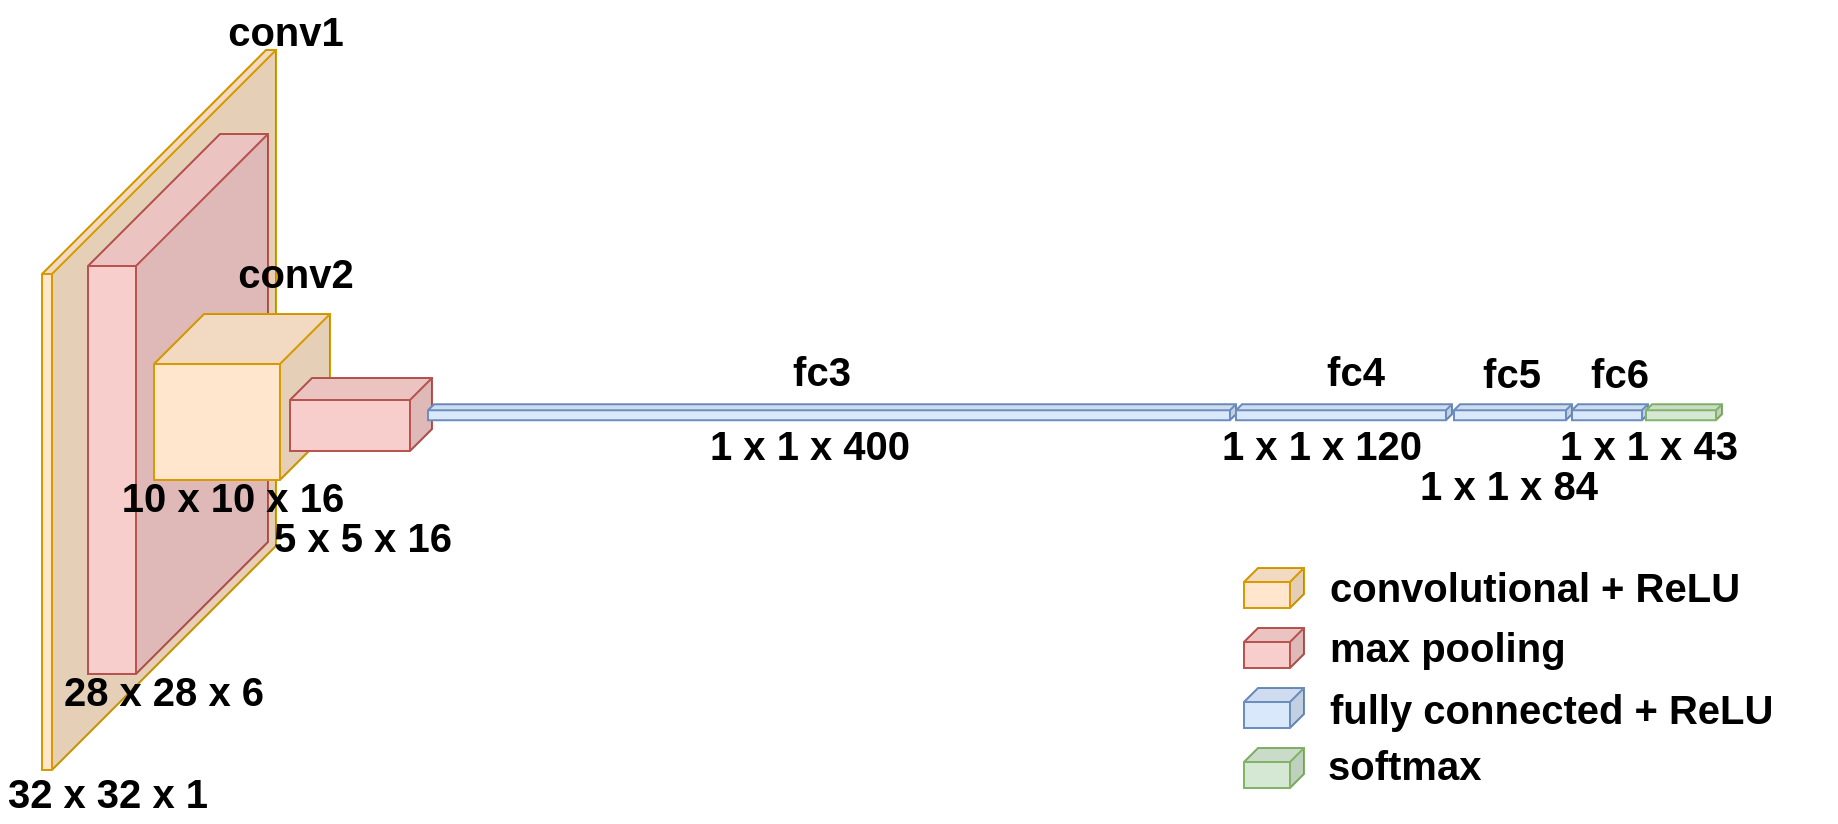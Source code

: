 <?xml version="1.0" encoding="UTF-8"?>
<mxfile version="20.2.8" type="google"><diagram id="QJjx0-fPxzvcmYibJWj1" name="Page-1"><mxGraphModel dx="1051" dy="520" grid="1" gridSize="10" guides="1" tooltips="1" connect="1" arrows="1" fold="1" page="1" pageScale="1" pageWidth="827" pageHeight="583" math="0" shadow="0"><root><mxCell id="0"/><mxCell id="1" parent="0"/><mxCell id="4f-DMQIj-ya-iA7LCkDa-2" value="" style="shape=cube;whiteSpace=wrap;html=1;boundedLbl=1;backgroundOutline=1;darkOpacity=0.05;darkOpacity2=0.1;size=112;direction=east;flipH=1;fillColor=#ffe6cc;strokeColor=#d79b00;fontSize=20;fontStyle=1" parent="1" vertex="1"><mxGeometry x="223" y="118" width="117" height="360" as="geometry"/></mxCell><mxCell id="4f-DMQIj-ya-iA7LCkDa-3" value="" style="shape=cube;whiteSpace=wrap;html=1;boundedLbl=1;backgroundOutline=1;darkOpacity=0.05;darkOpacity2=0.1;size=66;direction=east;flipH=1;fillColor=#f8cecc;strokeColor=#b85450;fontSize=20;fontStyle=1" parent="1" vertex="1"><mxGeometry x="246" y="160" width="90" height="270" as="geometry"/></mxCell><mxCell id="4f-DMQIj-ya-iA7LCkDa-5" value="" style="shape=cube;whiteSpace=wrap;html=1;boundedLbl=1;backgroundOutline=1;darkOpacity=0.05;darkOpacity2=0.1;size=25;direction=east;flipH=1;fillColor=#ffe6cc;strokeColor=#d79b00;fontSize=20;fontStyle=1" parent="1" vertex="1"><mxGeometry x="279" y="250" width="88" height="83" as="geometry"/></mxCell><mxCell id="4f-DMQIj-ya-iA7LCkDa-19" value="" style="shape=cube;whiteSpace=wrap;html=1;boundedLbl=1;backgroundOutline=1;darkOpacity=0.05;darkOpacity2=0.1;size=11;direction=east;flipH=1;fillColor=#f8cecc;strokeColor=#b85450;fontSize=20;fontStyle=1" parent="1" vertex="1"><mxGeometry x="347" y="282" width="71" height="36.5" as="geometry"/></mxCell><mxCell id="4f-DMQIj-ya-iA7LCkDa-20" value="" style="shape=cube;whiteSpace=wrap;html=1;boundedLbl=1;backgroundOutline=1;darkOpacity=0.05;darkOpacity2=0.1;size=3;direction=east;flipH=1;fillColor=#dae8fc;strokeColor=#6c8ebf;fontSize=20;fontStyle=1" parent="1" vertex="1"><mxGeometry x="416" y="295.12" width="404" height="8" as="geometry"/></mxCell><mxCell id="4f-DMQIj-ya-iA7LCkDa-21" value="" style="shape=cube;whiteSpace=wrap;html=1;boundedLbl=1;backgroundOutline=1;darkOpacity=0.05;darkOpacity2=0.1;size=3;direction=east;flipH=1;fillColor=#dae8fc;strokeColor=#6c8ebf;fontSize=20;fontStyle=1" parent="1" vertex="1"><mxGeometry x="820" y="295.13" width="108" height="8" as="geometry"/></mxCell><mxCell id="4f-DMQIj-ya-iA7LCkDa-22" value="" style="shape=cube;whiteSpace=wrap;html=1;boundedLbl=1;backgroundOutline=1;darkOpacity=0.05;darkOpacity2=0.1;size=3;direction=east;flipH=1;fillColor=#dae8fc;strokeColor=#6c8ebf;fontSize=20;fontStyle=1" parent="1" vertex="1"><mxGeometry x="988" y="295.13" width="38" height="8" as="geometry"/></mxCell><mxCell id="4f-DMQIj-ya-iA7LCkDa-23" value="" style="shape=cube;whiteSpace=wrap;html=1;boundedLbl=1;backgroundOutline=1;darkOpacity=0.05;darkOpacity2=0.1;size=7;direction=east;flipH=1;fillColor=#ffe6cc;strokeColor=#d79b00;fontSize=20;fontStyle=1" parent="1" vertex="1"><mxGeometry x="824" y="377" width="30" height="20" as="geometry"/></mxCell><mxCell id="4f-DMQIj-ya-iA7LCkDa-24" value="" style="shape=cube;whiteSpace=wrap;html=1;boundedLbl=1;backgroundOutline=1;darkOpacity=0.05;darkOpacity2=0.1;size=7;direction=east;flipH=1;fillColor=#f8cecc;strokeColor=#b85450;fontSize=20;fontStyle=1" parent="1" vertex="1"><mxGeometry x="824" y="407" width="30" height="20" as="geometry"/></mxCell><mxCell id="4f-DMQIj-ya-iA7LCkDa-26" value="" style="shape=cube;whiteSpace=wrap;html=1;boundedLbl=1;backgroundOutline=1;darkOpacity=0.05;darkOpacity2=0.1;size=7;direction=east;flipH=1;fillColor=#dae8fc;strokeColor=#6c8ebf;fontSize=20;fontStyle=1" parent="1" vertex="1"><mxGeometry x="824" y="437" width="30" height="20" as="geometry"/></mxCell><mxCell id="4f-DMQIj-ya-iA7LCkDa-27" value="" style="shape=cube;whiteSpace=wrap;html=1;boundedLbl=1;backgroundOutline=1;darkOpacity=0.05;darkOpacity2=0.1;size=3;direction=east;flipH=1;fillColor=#d5e8d4;strokeColor=#82b366;fontSize=20;fontStyle=1" parent="1" vertex="1"><mxGeometry x="1025" y="295.12" width="38" height="8" as="geometry"/></mxCell><mxCell id="4f-DMQIj-ya-iA7LCkDa-28" value="" style="shape=cube;whiteSpace=wrap;html=1;boundedLbl=1;backgroundOutline=1;darkOpacity=0.05;darkOpacity2=0.1;size=7;direction=east;flipH=1;fillColor=#d5e8d4;strokeColor=#82b366;fontSize=20;fontStyle=1" parent="1" vertex="1"><mxGeometry x="824" y="467" width="30" height="20" as="geometry"/></mxCell><mxCell id="4f-DMQIj-ya-iA7LCkDa-29" value="&lt;span style=&quot;font-size: 20px;&quot;&gt;conv1&lt;/span&gt;" style="text;html=1;strokeColor=none;fillColor=none;align=center;verticalAlign=middle;whiteSpace=wrap;rounded=0;fontSize=20;fontStyle=1" parent="1" vertex="1"><mxGeometry x="325" y="93" width="40" height="30" as="geometry"/></mxCell><mxCell id="4f-DMQIj-ya-iA7LCkDa-31" value="&lt;span style=&quot;font-size: 20px;&quot;&gt;conv2&lt;/span&gt;" style="text;html=1;strokeColor=none;fillColor=none;align=center;verticalAlign=middle;whiteSpace=wrap;rounded=0;fontSize=20;fontStyle=1" parent="1" vertex="1"><mxGeometry x="330" y="214" width="40" height="30" as="geometry"/></mxCell><mxCell id="4f-DMQIj-ya-iA7LCkDa-35" value="&lt;span style=&quot;font-size: 20px;&quot;&gt;fc3&lt;/span&gt;" style="text;html=1;strokeColor=none;fillColor=none;align=center;verticalAlign=middle;whiteSpace=wrap;rounded=0;fontSize=20;fontStyle=1" parent="1" vertex="1"><mxGeometry x="593" y="262.56" width="40" height="30" as="geometry"/></mxCell><mxCell id="4f-DMQIj-ya-iA7LCkDa-36" value="&lt;span style=&quot;font-size: 20px;&quot;&gt;fc4&lt;/span&gt;" style="text;html=1;strokeColor=none;fillColor=none;align=center;verticalAlign=middle;whiteSpace=wrap;rounded=0;fontSize=20;fontStyle=1" parent="1" vertex="1"><mxGeometry x="860" y="262.56" width="40" height="30" as="geometry"/></mxCell><mxCell id="4f-DMQIj-ya-iA7LCkDa-37" value="&lt;span style=&quot;font-size: 20px;&quot;&gt;fc5&lt;/span&gt;" style="text;html=1;strokeColor=none;fillColor=none;align=center;verticalAlign=middle;whiteSpace=wrap;rounded=0;fontSize=20;fontStyle=1" parent="1" vertex="1"><mxGeometry x="938" y="263.56" width="40" height="30" as="geometry"/></mxCell><mxCell id="4f-DMQIj-ya-iA7LCkDa-38" value="32 x 32 x 1" style="text;html=1;strokeColor=none;fillColor=none;align=center;verticalAlign=middle;whiteSpace=wrap;rounded=0;fontSize=20;fontStyle=1" parent="1" vertex="1"><mxGeometry x="202" y="474" width="108" height="30" as="geometry"/></mxCell><mxCell id="4f-DMQIj-ya-iA7LCkDa-39" value="28 x 28 x 6" style="text;html=1;strokeColor=none;fillColor=none;align=center;verticalAlign=middle;whiteSpace=wrap;rounded=0;fontSize=20;fontStyle=1" parent="1" vertex="1"><mxGeometry x="226.5" y="423" width="113.5" height="30" as="geometry"/></mxCell><mxCell id="4f-DMQIj-ya-iA7LCkDa-40" value="10 x 10 x 16" style="text;html=1;strokeColor=none;fillColor=none;align=center;verticalAlign=middle;whiteSpace=wrap;rounded=0;fontSize=20;fontStyle=1" parent="1" vertex="1"><mxGeometry x="255" y="326" width="127" height="30" as="geometry"/></mxCell><mxCell id="4f-DMQIj-ya-iA7LCkDa-46" value="5 x 5 x 16" style="text;html=1;strokeColor=none;fillColor=none;align=center;verticalAlign=middle;whiteSpace=wrap;rounded=0;fontSize=20;fontStyle=1" parent="1" vertex="1"><mxGeometry x="334" y="349.12" width="99" height="23.88" as="geometry"/></mxCell><mxCell id="4f-DMQIj-ya-iA7LCkDa-48" value="1 x 1 x 400" style="text;html=1;strokeColor=none;fillColor=none;align=center;verticalAlign=middle;whiteSpace=wrap;rounded=0;fontSize=20;fontStyle=1" parent="1" vertex="1"><mxGeometry x="550" y="303.13" width="114" height="24" as="geometry"/></mxCell><mxCell id="4f-DMQIj-ya-iA7LCkDa-49" value="1 x 1 x 43" style="text;html=1;strokeColor=none;fillColor=none;align=center;verticalAlign=middle;whiteSpace=wrap;rounded=0;fontSize=20;fontStyle=1" parent="1" vertex="1"><mxGeometry x="977" y="303.13" width="99" height="24" as="geometry"/></mxCell><mxCell id="4f-DMQIj-ya-iA7LCkDa-50" value="convolutional + ReLU" style="text;html=1;strokeColor=none;fillColor=none;align=left;verticalAlign=middle;whiteSpace=wrap;rounded=0;fontStyle=1;fontSize=20;" parent="1" vertex="1"><mxGeometry x="865" y="374.06" width="235" height="23.88" as="geometry"/></mxCell><mxCell id="4f-DMQIj-ya-iA7LCkDa-51" value="max pooling" style="text;html=1;strokeColor=none;fillColor=none;align=left;verticalAlign=middle;whiteSpace=wrap;rounded=0;fontStyle=1;fontSize=20;" parent="1" vertex="1"><mxGeometry x="865" y="404.06" width="138" height="23.88" as="geometry"/></mxCell><mxCell id="4f-DMQIj-ya-iA7LCkDa-52" value="fully connected + ReLU" style="text;html=1;strokeColor=none;fillColor=none;align=left;verticalAlign=middle;whiteSpace=wrap;rounded=0;fontStyle=1;fontSize=20;" parent="1" vertex="1"><mxGeometry x="865" y="435.12" width="255" height="23.88" as="geometry"/></mxCell><mxCell id="4f-DMQIj-ya-iA7LCkDa-53" value="softmax" style="text;html=1;strokeColor=none;fillColor=none;align=left;verticalAlign=middle;whiteSpace=wrap;rounded=0;fontStyle=1;fontSize=20;" parent="1" vertex="1"><mxGeometry x="864" y="463.12" width="138" height="23.88" as="geometry"/></mxCell><mxCell id="mi-0wynGfoOOXJMVrDt6-1" value="1 x 1 x 120" style="text;html=1;strokeColor=none;fillColor=none;align=center;verticalAlign=middle;whiteSpace=wrap;rounded=0;fontSize=20;fontStyle=1" vertex="1" parent="1"><mxGeometry x="800" y="303.13" width="126" height="24" as="geometry"/></mxCell><mxCell id="1lWqcuAv2EPQMezksaVG-6" value="" style="shape=cube;whiteSpace=wrap;html=1;boundedLbl=1;backgroundOutline=1;darkOpacity=0.05;darkOpacity2=0.1;size=3;direction=east;flipH=1;fillColor=#dae8fc;strokeColor=#6c8ebf;fontSize=20;fontStyle=1" vertex="1" parent="1"><mxGeometry x="929" y="295.13" width="59" height="8" as="geometry"/></mxCell><mxCell id="1lWqcuAv2EPQMezksaVG-7" value="1 x 1 x 84" style="text;html=1;strokeColor=none;fillColor=none;align=center;verticalAlign=middle;whiteSpace=wrap;rounded=0;fontSize=20;fontStyle=1" vertex="1" parent="1"><mxGeometry x="907" y="323.13" width="99" height="24" as="geometry"/></mxCell><mxCell id="1lWqcuAv2EPQMezksaVG-8" value="&lt;span style=&quot;font-size: 20px;&quot;&gt;fc6&lt;/span&gt;" style="text;html=1;strokeColor=none;fillColor=none;align=center;verticalAlign=middle;whiteSpace=wrap;rounded=0;fontSize=20;fontStyle=1" vertex="1" parent="1"><mxGeometry x="992" y="263.56" width="40" height="30" as="geometry"/></mxCell></root></mxGraphModel></diagram></mxfile>